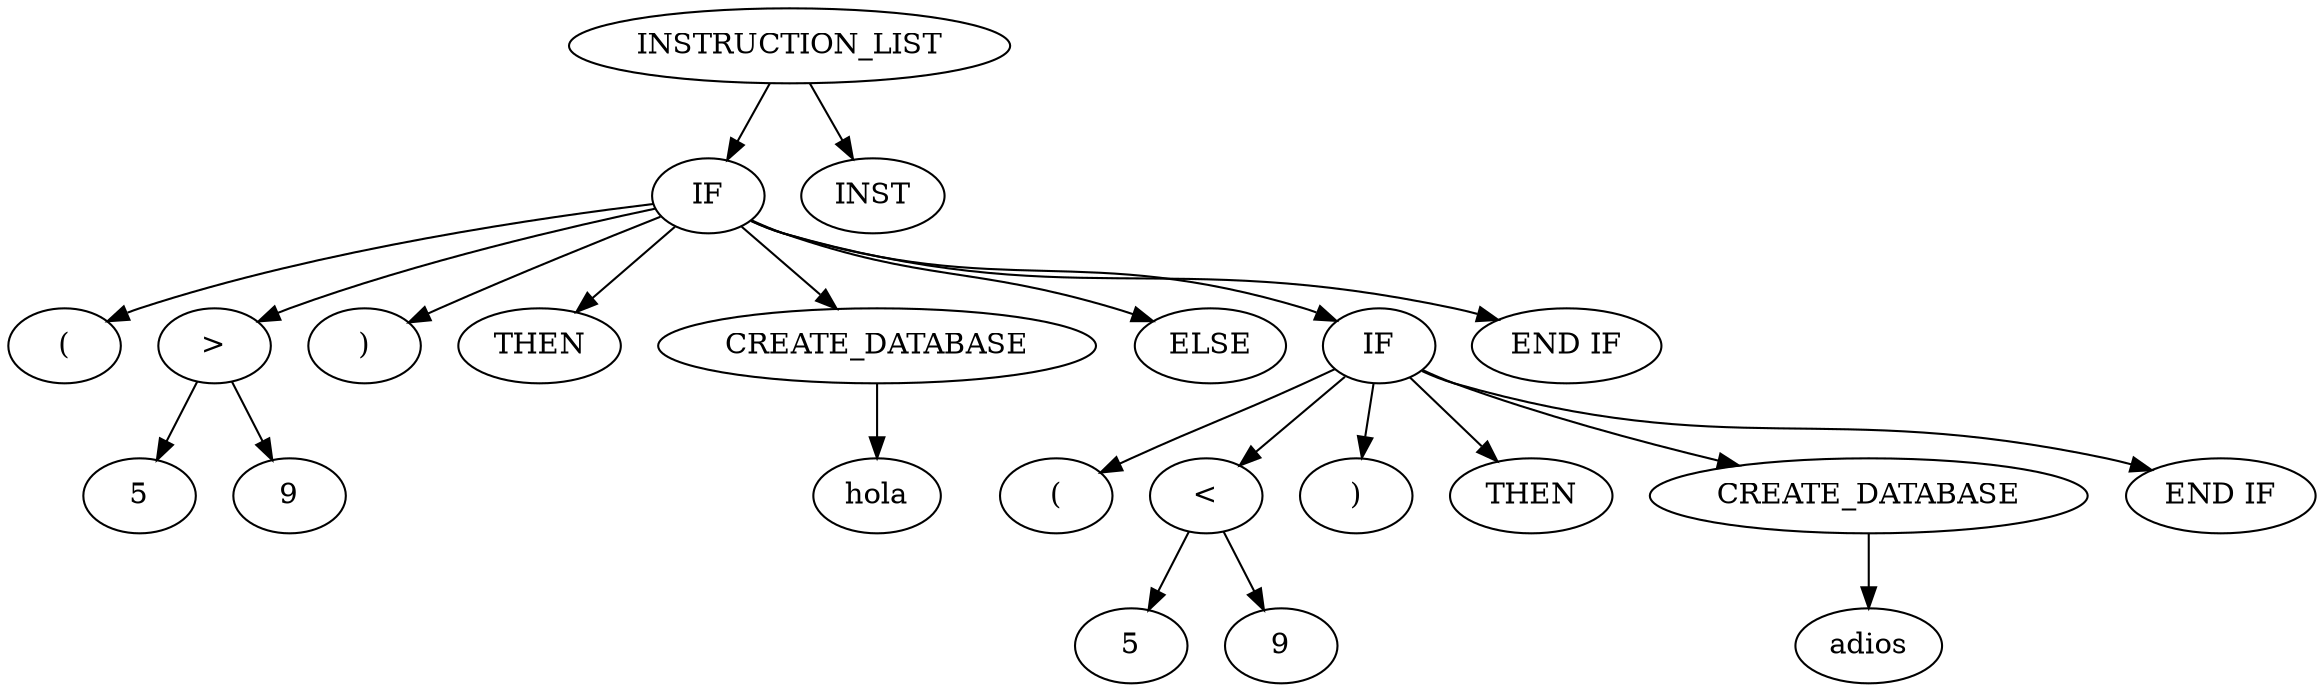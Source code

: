 // AST
digraph {
	23 [label=INSTRUCTION_LIST]
	24 [label=IF]
	25 [label="("]
	26 [label=">"]
	27 [label=5]
	28 [label=9]
	29 [label=")"]
	30 [label=THEN]
	31 [label=CREATE_DATABASE]
	32 [label=hola]
	33 [label=ELSE]
	34 [label=IF]
	35 [label="("]
	36 [label="<"]
	37 [label=5]
	38 [label=9]
	39 [label=")"]
	40 [label=THEN]
	41 [label=CREATE_DATABASE]
	42 [label=adios]
	43 [label="END IF"]
	44 [label="END IF"]
	45 [label=INST]
	23 -> 24
	24 -> 25
	24 -> 26
	26 -> 27
	26 -> 28
	24 -> 29
	24 -> 30
	24 -> 31
	31 -> 32
	24 -> 33
	24 -> 34
	34 -> 35
	34 -> 36
	36 -> 37
	36 -> 38
	34 -> 39
	34 -> 40
	34 -> 41
	41 -> 42
	34 -> 43
	24 -> 44
	23 -> 45
}
